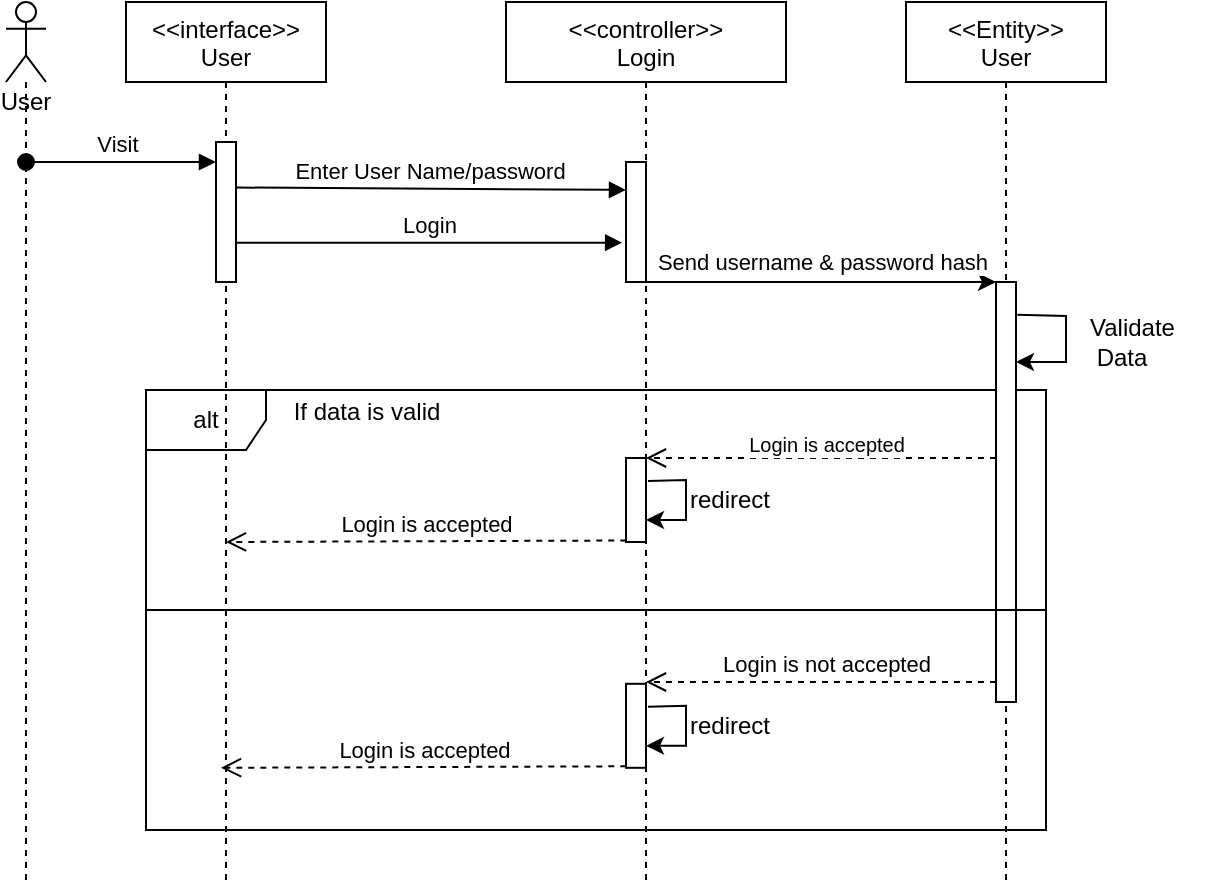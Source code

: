 <mxfile version="24.7.17" pages="3">
  <diagram id="kgpKYQtTHZ0yAKxKKP6v" name="Login">
    <mxGraphModel dx="1290" dy="621" grid="1" gridSize="10" guides="1" tooltips="1" connect="1" arrows="1" fold="1" page="1" pageScale="1" pageWidth="850" pageHeight="1100" math="0" shadow="0">
      <root>
        <mxCell id="0" />
        <mxCell id="1" parent="0" />
        <mxCell id="kdblJebhLBmXazO4YI-m-12" value="alt" style="shape=umlFrame;whiteSpace=wrap;html=1;" parent="1" vertex="1">
          <mxGeometry x="130" y="274" width="450" height="220" as="geometry" />
        </mxCell>
        <mxCell id="3nuBFxr9cyL0pnOWT2aG-1" value="&lt;&lt;interface&gt;&gt;&#xa;User" style="shape=umlLifeline;perimeter=lifelinePerimeter;container=1;collapsible=0;recursiveResize=0;rounded=0;shadow=0;strokeWidth=1;" parent="1" vertex="1">
          <mxGeometry x="120" y="80" width="100" height="440" as="geometry" />
        </mxCell>
        <mxCell id="3nuBFxr9cyL0pnOWT2aG-2" value="" style="points=[];perimeter=orthogonalPerimeter;rounded=0;shadow=0;strokeWidth=1;" parent="3nuBFxr9cyL0pnOWT2aG-1" vertex="1">
          <mxGeometry x="45" y="70" width="10" height="70" as="geometry" />
        </mxCell>
        <mxCell id="kdblJebhLBmXazO4YI-m-22" value="Login is accepted" style="html=1;verticalAlign=bottom;endArrow=open;dashed=1;endSize=8;rounded=0;exitX=0.015;exitY=0.982;exitDx=0;exitDy=0;exitPerimeter=0;" parent="3nuBFxr9cyL0pnOWT2aG-1" source="kdblJebhLBmXazO4YI-m-17" edge="1">
          <mxGeometry relative="1" as="geometry">
            <mxPoint x="205" y="270" as="sourcePoint" />
            <mxPoint x="50" y="270" as="targetPoint" />
          </mxGeometry>
        </mxCell>
        <mxCell id="3nuBFxr9cyL0pnOWT2aG-5" value="&lt;&lt;controller&gt;&gt;&#xa;Login" style="shape=umlLifeline;perimeter=lifelinePerimeter;container=1;collapsible=0;recursiveResize=0;rounded=0;shadow=0;strokeWidth=1;" parent="1" vertex="1">
          <mxGeometry x="310" y="80" width="140" height="440" as="geometry" />
        </mxCell>
        <mxCell id="3nuBFxr9cyL0pnOWT2aG-6" value="" style="points=[];perimeter=orthogonalPerimeter;rounded=0;shadow=0;strokeWidth=1;" parent="3nuBFxr9cyL0pnOWT2aG-5" vertex="1">
          <mxGeometry x="60" y="80" width="10" height="60" as="geometry" />
        </mxCell>
        <mxCell id="kdblJebhLBmXazO4YI-m-25" value="" style="html=1;points=[];perimeter=orthogonalPerimeter;" parent="3nuBFxr9cyL0pnOWT2aG-5" vertex="1">
          <mxGeometry x="60" y="340.9" width="10" height="42" as="geometry" />
        </mxCell>
        <mxCell id="kdblJebhLBmXazO4YI-m-26" value="" style="endArrow=classic;html=1;rounded=0;exitX=1.1;exitY=0.274;exitDx=0;exitDy=0;exitPerimeter=0;" parent="3nuBFxr9cyL0pnOWT2aG-5" source="kdblJebhLBmXazO4YI-m-25" target="kdblJebhLBmXazO4YI-m-25" edge="1">
          <mxGeometry width="50" height="50" relative="1" as="geometry">
            <mxPoint x="47.5" y="422.9" as="sourcePoint" />
            <mxPoint x="97.5" y="372.9" as="targetPoint" />
          </mxGeometry>
        </mxCell>
        <mxCell id="kdblJebhLBmXazO4YI-m-27" value="redirect" style="text;html=1;align=left;verticalAlign=middle;resizable=0;points=[];autosize=1;strokeColor=none;fillColor=none;" parent="3nuBFxr9cyL0pnOWT2aG-5" vertex="1">
          <mxGeometry x="90" y="346.9" width="60" height="30" as="geometry" />
        </mxCell>
        <mxCell id="3nuBFxr9cyL0pnOWT2aG-8" value="Enter User Name/password" style="verticalAlign=bottom;endArrow=block;shadow=0;strokeWidth=1;exitX=0.976;exitY=0.325;exitDx=0;exitDy=0;exitPerimeter=0;entryX=0;entryY=0.233;entryDx=0;entryDy=0;entryPerimeter=0;" parent="1" source="3nuBFxr9cyL0pnOWT2aG-2" target="3nuBFxr9cyL0pnOWT2aG-6" edge="1">
          <mxGeometry relative="1" as="geometry">
            <mxPoint x="275" y="160" as="sourcePoint" />
            <mxPoint x="350" y="174" as="targetPoint" />
          </mxGeometry>
        </mxCell>
        <mxCell id="kdblJebhLBmXazO4YI-m-2" value="User" style="shape=umlLifeline;participant=umlActor;perimeter=lifelinePerimeter;whiteSpace=wrap;html=1;container=1;collapsible=0;recursiveResize=0;verticalAlign=top;spacingTop=36;outlineConnect=0;" parent="1" vertex="1">
          <mxGeometry x="60" y="80" width="20" height="440" as="geometry" />
        </mxCell>
        <mxCell id="3nuBFxr9cyL0pnOWT2aG-3" value="Visit " style="verticalAlign=bottom;startArrow=oval;endArrow=block;startSize=8;shadow=0;strokeWidth=1;" parent="1" source="kdblJebhLBmXazO4YI-m-2" target="3nuBFxr9cyL0pnOWT2aG-2" edge="1">
          <mxGeometry relative="1" as="geometry">
            <mxPoint x="105" y="150" as="sourcePoint" />
            <Array as="points">
              <mxPoint x="140" y="160" />
            </Array>
          </mxGeometry>
        </mxCell>
        <mxCell id="kdblJebhLBmXazO4YI-m-5" value="&lt;&lt;Entity&gt;&gt;&#xa;User" style="shape=umlLifeline;perimeter=lifelinePerimeter;container=1;collapsible=0;recursiveResize=0;rounded=0;shadow=0;strokeWidth=1;" parent="1" vertex="1">
          <mxGeometry x="510" y="80" width="100" height="440" as="geometry" />
        </mxCell>
        <mxCell id="kdblJebhLBmXazO4YI-m-6" value="" style="points=[];perimeter=orthogonalPerimeter;rounded=0;shadow=0;strokeWidth=1;" parent="kdblJebhLBmXazO4YI-m-5" vertex="1">
          <mxGeometry x="45" y="140" width="10" height="210" as="geometry" />
        </mxCell>
        <mxCell id="kdblJebhLBmXazO4YI-m-10" value="" style="endArrow=classic;html=1;rounded=0;exitX=1.063;exitY=0.078;exitDx=0;exitDy=0;exitPerimeter=0;" parent="kdblJebhLBmXazO4YI-m-5" source="kdblJebhLBmXazO4YI-m-6" target="kdblJebhLBmXazO4YI-m-6" edge="1">
          <mxGeometry width="50" height="50" relative="1" as="geometry">
            <mxPoint x="50" y="160" as="sourcePoint" />
            <mxPoint x="-110" y="120" as="targetPoint" />
            <Array as="points">
              <mxPoint x="80" y="157" />
              <mxPoint x="80" y="180" />
              <mxPoint x="70" y="180" />
            </Array>
          </mxGeometry>
        </mxCell>
        <mxCell id="kdblJebhLBmXazO4YI-m-8" value="Login" style="verticalAlign=bottom;endArrow=block;shadow=0;strokeWidth=1;entryX=-0.193;entryY=0.672;entryDx=0;entryDy=0;entryPerimeter=0;" parent="1" source="3nuBFxr9cyL0pnOWT2aG-2" target="3nuBFxr9cyL0pnOWT2aG-6" edge="1">
          <mxGeometry x="0.003" relative="1" as="geometry">
            <mxPoint x="180" y="191.94" as="sourcePoint" />
            <mxPoint x="350" y="200" as="targetPoint" />
            <mxPoint as="offset" />
          </mxGeometry>
        </mxCell>
        <mxCell id="kdblJebhLBmXazO4YI-m-9" value="Send username &amp;amp; password hash" style="edgeStyle=orthogonalEdgeStyle;rounded=0;orthogonalLoop=1;jettySize=auto;html=1;" parent="1" source="3nuBFxr9cyL0pnOWT2aG-6" edge="1">
          <mxGeometry x="0.002" y="10" relative="1" as="geometry">
            <mxPoint x="555" y="220" as="targetPoint" />
            <Array as="points">
              <mxPoint x="390" y="220" />
              <mxPoint x="390" y="220" />
            </Array>
            <mxPoint as="offset" />
          </mxGeometry>
        </mxCell>
        <mxCell id="kdblJebhLBmXazO4YI-m-11" value="&lt;div style=&quot;&quot;&gt;&lt;span style=&quot;background-color: initial;&quot;&gt;Validate&lt;/span&gt;&lt;/div&gt;&amp;nbsp;Data" style="text;html=1;align=left;verticalAlign=middle;resizable=0;points=[];autosize=1;strokeColor=none;fillColor=none;" parent="1" vertex="1">
          <mxGeometry x="600" y="230" width="70" height="40" as="geometry" />
        </mxCell>
        <mxCell id="kdblJebhLBmXazO4YI-m-13" value="" style="line;strokeWidth=1;fillColor=none;align=left;verticalAlign=middle;spacingTop=-1;spacingLeft=3;spacingRight=3;rotatable=0;labelPosition=right;points=[];portConstraint=eastwest;strokeColor=inherit;" parent="1" vertex="1">
          <mxGeometry x="130" y="380" width="450" height="8" as="geometry" />
        </mxCell>
        <mxCell id="kdblJebhLBmXazO4YI-m-14" value="If data is valid" style="text;html=1;align=center;verticalAlign=middle;resizable=0;points=[];autosize=1;strokeColor=none;fillColor=none;fontStyle=0" parent="1" vertex="1">
          <mxGeometry x="190" y="270" width="100" height="30" as="geometry" />
        </mxCell>
        <mxCell id="kdblJebhLBmXazO4YI-m-17" value="" style="html=1;points=[];perimeter=orthogonalPerimeter;" parent="1" vertex="1">
          <mxGeometry x="370" y="308" width="10" height="42" as="geometry" />
        </mxCell>
        <mxCell id="kdblJebhLBmXazO4YI-m-19" value="" style="endArrow=classic;html=1;rounded=0;exitX=1.1;exitY=0.274;exitDx=0;exitDy=0;exitPerimeter=0;" parent="1" source="kdblJebhLBmXazO4YI-m-17" target="kdblJebhLBmXazO4YI-m-17" edge="1">
          <mxGeometry width="50" height="50" relative="1" as="geometry">
            <mxPoint x="360" y="390" as="sourcePoint" />
            <mxPoint x="410" y="340" as="targetPoint" />
          </mxGeometry>
        </mxCell>
        <mxCell id="kdblJebhLBmXazO4YI-m-21" value="redirect" style="text;html=1;align=left;verticalAlign=middle;resizable=0;points=[];autosize=1;strokeColor=none;fillColor=none;" parent="1" vertex="1">
          <mxGeometry x="400" y="314" width="60" height="30" as="geometry" />
        </mxCell>
        <mxCell id="kdblJebhLBmXazO4YI-m-23" value="Login is accepted" style="html=1;verticalAlign=bottom;endArrow=open;dashed=1;endSize=8;rounded=0;exitX=0.015;exitY=0.982;exitDx=0;exitDy=0;exitPerimeter=0;" parent="1" source="kdblJebhLBmXazO4YI-m-25" edge="1">
          <mxGeometry relative="1" as="geometry">
            <mxPoint x="202.5" y="382.9" as="sourcePoint" />
            <mxPoint x="167.5" y="462.9" as="targetPoint" />
          </mxGeometry>
        </mxCell>
        <mxCell id="kdblJebhLBmXazO4YI-m-24" value="Login is accepted" style="html=1;verticalAlign=bottom;endArrow=open;dashed=1;endSize=8;rounded=0;fontSize=10;" parent="1" edge="1">
          <mxGeometry x="-0.029" y="2" relative="1" as="geometry">
            <mxPoint x="555" y="308" as="sourcePoint" />
            <mxPoint x="380" y="308" as="targetPoint" />
            <mxPoint as="offset" />
          </mxGeometry>
        </mxCell>
        <mxCell id="kdblJebhLBmXazO4YI-m-28" value="Login is not accepted" style="html=1;verticalAlign=bottom;endArrow=open;dashed=1;endSize=8;rounded=0;" parent="1" edge="1">
          <mxGeometry x="-0.029" relative="1" as="geometry">
            <mxPoint x="555" y="420" as="sourcePoint" />
            <mxPoint x="380" y="420" as="targetPoint" />
            <mxPoint as="offset" />
          </mxGeometry>
        </mxCell>
      </root>
    </mxGraphModel>
  </diagram>
  <diagram id="SPTgcduXeMCV_rKLpYBW" name="register">
    <mxGraphModel dx="1358" dy="654" grid="1" gridSize="10" guides="1" tooltips="1" connect="1" arrows="1" fold="1" page="1" pageScale="1" pageWidth="1200" pageHeight="1920" math="0" shadow="0">
      <root>
        <mxCell id="0" />
        <mxCell id="1" parent="0" />
        <mxCell id="qjBeZN_dcJVgN0vhsk8I-1" value="" style="shape=umlLifeline;participant=umlActor;perimeter=lifelinePerimeter;whiteSpace=wrap;html=1;container=1;collapsible=0;recursiveResize=0;verticalAlign=top;spacingTop=36;outlineConnect=0;fontSize=10;size=40;" parent="1" vertex="1">
          <mxGeometry x="180" y="190" width="20" height="490" as="geometry" />
        </mxCell>
        <mxCell id="qjBeZN_dcJVgN0vhsk8I-6" value="" style="html=1;points=[];perimeter=orthogonalPerimeter;fontSize=10;" parent="qjBeZN_dcJVgN0vhsk8I-1" vertex="1">
          <mxGeometry x="5" y="80" width="10" height="350" as="geometry" />
        </mxCell>
        <mxCell id="qjBeZN_dcJVgN0vhsk8I-5" value="&amp;lt;&amp;lt;Entity&amp;gt;&amp;gt;&lt;br style=&quot;border-color: var(--border-color);&quot;&gt;&lt;span style=&quot;&quot;&gt;user&lt;/span&gt;" style="shape=umlLifeline;perimeter=lifelinePerimeter;whiteSpace=wrap;html=1;container=1;collapsible=0;recursiveResize=0;outlineConnect=0;fontSize=10;" parent="1" vertex="1">
          <mxGeometry x="900" y="175" width="100" height="505" as="geometry" />
        </mxCell>
        <mxCell id="qjBeZN_dcJVgN0vhsk8I-30" value="" style="html=1;points=[];perimeter=orthogonalPerimeter;fontSize=10;" parent="qjBeZN_dcJVgN0vhsk8I-5" vertex="1">
          <mxGeometry x="50" y="190" width="10" height="30" as="geometry" />
        </mxCell>
        <mxCell id="qjBeZN_dcJVgN0vhsk8I-7" value="Customer/Owner/Worker" style="text;html=1;align=center;verticalAlign=middle;resizable=0;points=[];autosize=1;strokeColor=none;fillColor=none;fontSize=10;" parent="1" vertex="1">
          <mxGeometry x="125" y="230" width="130" height="30" as="geometry" />
        </mxCell>
        <mxCell id="qjBeZN_dcJVgN0vhsk8I-8" value="" style="endArrow=open;endFill=1;endSize=12;html=1;rounded=0;fontSize=10;entryX=0.022;entryY=0.059;entryDx=0;entryDy=0;entryPerimeter=0;" parent="1" source="qjBeZN_dcJVgN0vhsk8I-6" target="qjBeZN_dcJVgN0vhsk8I-18" edge="1">
          <mxGeometry width="160" relative="1" as="geometry">
            <mxPoint x="200" y="281" as="sourcePoint" />
            <mxPoint x="370" y="280" as="targetPoint" />
          </mxGeometry>
        </mxCell>
        <mxCell id="qjBeZN_dcJVgN0vhsk8I-9" value="Select User type and register" style="text;html=1;align=center;verticalAlign=middle;resizable=0;points=[];autosize=1;strokeColor=none;fillColor=none;fontSize=10;" parent="1" vertex="1">
          <mxGeometry x="210" y="260" width="150" height="30" as="geometry" />
        </mxCell>
        <mxCell id="qjBeZN_dcJVgN0vhsk8I-12" value="Show form" style="html=1;verticalAlign=bottom;endArrow=open;dashed=1;endSize=8;rounded=0;fontSize=10;" parent="1" source="qjBeZN_dcJVgN0vhsk8I-18" edge="1">
          <mxGeometry relative="1" as="geometry">
            <mxPoint x="370" y="306" as="sourcePoint" />
            <mxPoint x="200" y="307" as="targetPoint" />
          </mxGeometry>
        </mxCell>
        <mxCell id="qjBeZN_dcJVgN0vhsk8I-13" value="" style="endArrow=open;endFill=1;endSize=12;html=1;rounded=0;fontSize=10;entryX=-0.08;entryY=0.332;entryDx=0;entryDy=0;entryPerimeter=0;" parent="1" source="qjBeZN_dcJVgN0vhsk8I-6" target="qjBeZN_dcJVgN0vhsk8I-18" edge="1">
          <mxGeometry width="160" relative="1" as="geometry">
            <mxPoint x="200" y="330" as="sourcePoint" />
            <mxPoint x="370" y="330" as="targetPoint" />
            <Array as="points" />
          </mxGeometry>
        </mxCell>
        <mxCell id="qjBeZN_dcJVgN0vhsk8I-20" value="" style="endArrow=open;endFill=1;endSize=12;html=1;rounded=0;fontSize=10;entryX=0.016;entryY=0.041;entryDx=0;entryDy=0;entryPerimeter=0;" parent="1" target="qjBeZN_dcJVgN0vhsk8I-19" edge="1">
          <mxGeometry width="160" relative="1" as="geometry">
            <mxPoint x="380" y="360" as="sourcePoint" />
            <mxPoint x="620" y="353" as="targetPoint" />
          </mxGeometry>
        </mxCell>
        <mxCell id="qjBeZN_dcJVgN0vhsk8I-21" value="Check UserName availability" style="text;html=1;align=center;verticalAlign=middle;resizable=0;points=[];autosize=1;strokeColor=none;fillColor=none;fontSize=10;" parent="1" vertex="1">
          <mxGeometry x="425" y="340" width="150" height="30" as="geometry" />
        </mxCell>
        <mxCell id="qjBeZN_dcJVgN0vhsk8I-23" value="" style="endArrow=open;endFill=1;endSize=12;html=1;rounded=0;fontSize=10;exitX=1.032;exitY=0.073;exitDx=0;exitDy=0;exitPerimeter=0;entryX=-0.011;entryY=-0.003;entryDx=0;entryDy=0;entryPerimeter=0;" parent="1" source="qjBeZN_dcJVgN0vhsk8I-19" target="qjBeZN_dcJVgN0vhsk8I-30" edge="1">
          <mxGeometry width="160" relative="1" as="geometry">
            <mxPoint x="620" y="367.8" as="sourcePoint" />
            <mxPoint x="849.89" y="368.69" as="targetPoint" />
            <Array as="points">
              <mxPoint x="610" y="365" />
            </Array>
          </mxGeometry>
        </mxCell>
        <mxCell id="qjBeZN_dcJVgN0vhsk8I-25" value="Return user name availability status" style="html=1;verticalAlign=bottom;endArrow=open;dashed=1;endSize=8;rounded=0;fontSize=10;exitX=-0.08;exitY=1.017;exitDx=0;exitDy=0;exitPerimeter=0;entryX=0.96;entryY=0.189;entryDx=0;entryDy=0;entryPerimeter=0;" parent="1" source="qjBeZN_dcJVgN0vhsk8I-30" target="qjBeZN_dcJVgN0vhsk8I-19" edge="1">
          <mxGeometry x="-0.074" relative="1" as="geometry">
            <mxPoint x="700" y="390" as="sourcePoint" />
            <mxPoint x="600" y="400" as="targetPoint" />
            <Array as="points" />
            <mxPoint as="offset" />
          </mxGeometry>
        </mxCell>
        <mxCell id="qjBeZN_dcJVgN0vhsk8I-33" value="User name available" style="text;html=1;align=center;verticalAlign=middle;resizable=0;points=[];autosize=1;strokeColor=none;fillColor=none;fontSize=10;" parent="1" vertex="1">
          <mxGeometry x="410" y="410" width="110" height="30" as="geometry" />
        </mxCell>
        <mxCell id="qjBeZN_dcJVgN0vhsk8I-48" value="Set User data" style="endArrow=open;endFill=1;endSize=12;html=1;rounded=0;fontSize=10;exitX=1.027;exitY=0.46;exitDx=0;exitDy=0;exitPerimeter=0;" parent="1" edge="1">
          <mxGeometry x="0.002" y="7" width="160" relative="1" as="geometry">
            <mxPoint x="610" y="466.94" as="sourcePoint" />
            <mxPoint x="949.5" y="466.94" as="targetPoint" />
            <mxPoint as="offset" />
          </mxGeometry>
        </mxCell>
        <mxCell id="qjBeZN_dcJVgN0vhsk8I-75" value="Redirect to login page" style="text;html=1;align=center;verticalAlign=middle;resizable=0;points=[];autosize=1;strokeColor=none;fillColor=none;fontSize=10;" parent="1" vertex="1">
          <mxGeometry x="220" y="550" width="120" height="30" as="geometry" />
        </mxCell>
        <mxCell id="qjBeZN_dcJVgN0vhsk8I-55" value="Registration Successful" style="text;html=1;align=center;verticalAlign=middle;resizable=0;points=[];autosize=1;strokeColor=none;fillColor=none;fontSize=10;" parent="1" vertex="1">
          <mxGeometry x="420" y="490.4" width="130" height="30" as="geometry" />
        </mxCell>
        <mxCell id="qjBeZN_dcJVgN0vhsk8I-3" value="&amp;lt;&amp;lt;interface&amp;gt;&amp;gt;&lt;br style=&quot;border-color: var(--border-color);&quot;&gt;&lt;span style=&quot;&quot;&gt;Create Account&lt;/span&gt;" style="shape=umlLifeline;perimeter=lifelinePerimeter;whiteSpace=wrap;html=1;container=1;collapsible=0;recursiveResize=0;outlineConnect=0;fontSize=10;" parent="1" vertex="1">
          <mxGeometry x="330" y="190" width="90" height="490" as="geometry" />
        </mxCell>
        <mxCell id="qjBeZN_dcJVgN0vhsk8I-18" value="" style="html=1;points=[];perimeter=orthogonalPerimeter;fontSize=10;" parent="qjBeZN_dcJVgN0vhsk8I-3" vertex="1">
          <mxGeometry x="40" y="80" width="10" height="320" as="geometry" />
        </mxCell>
        <mxCell id="qjBeZN_dcJVgN0vhsk8I-4" value="&amp;lt;&amp;lt;controller&amp;gt;&amp;gt;&lt;br style=&quot;border-color: var(--border-color);&quot;&gt;&lt;span style=&quot;&quot;&gt;Create Account&lt;/span&gt;" style="shape=umlLifeline;perimeter=lifelinePerimeter;whiteSpace=wrap;html=1;container=1;collapsible=0;recursiveResize=0;outlineConnect=0;fontSize=10;" parent="1" vertex="1">
          <mxGeometry x="530" y="175" width="150" height="505" as="geometry" />
        </mxCell>
        <mxCell id="qjBeZN_dcJVgN0vhsk8I-19" value="" style="html=1;points=[];perimeter=orthogonalPerimeter;fontSize=10;" parent="qjBeZN_dcJVgN0vhsk8I-4" vertex="1">
          <mxGeometry x="70" y="175" width="10" height="235" as="geometry" />
        </mxCell>
        <mxCell id="qjBeZN_dcJVgN0vhsk8I-24" value="&#xa;Check if username exists&#xa;&#xa;" style="text;html=1;align=center;verticalAlign=middle;resizable=0;points=[];autosize=1;strokeColor=none;fillColor=none;fontSize=10;" parent="qjBeZN_dcJVgN0vhsk8I-4" vertex="1">
          <mxGeometry x="150" y="165" width="140" height="50" as="geometry" />
        </mxCell>
        <mxCell id="qjBeZN_dcJVgN0vhsk8I-43" value="Display error message" style="text;html=1;align=center;verticalAlign=middle;resizable=0;points=[];autosize=1;strokeColor=none;fillColor=none;fontSize=10;" parent="qjBeZN_dcJVgN0vhsk8I-4" vertex="1">
          <mxGeometry x="-80" y="375" width="120" height="30" as="geometry" />
        </mxCell>
        <mxCell id="qjBeZN_dcJVgN0vhsk8I-44" value="" style="endArrow=classic;html=1;rounded=0;fontSize=10;" parent="qjBeZN_dcJVgN0vhsk8I-4" edge="1">
          <mxGeometry relative="1" as="geometry">
            <mxPoint x="70" y="395" as="sourcePoint" />
            <mxPoint x="-150.219" y="395" as="targetPoint" />
            <Array as="points">
              <mxPoint x="30.71" y="395" />
            </Array>
          </mxGeometry>
        </mxCell>
        <mxCell id="qjBeZN_dcJVgN0vhsk8I-45" value="Set UserName" style="edgeLabel;resizable=0;html=1;align=center;verticalAlign=middle;fontSize=10;" parent="qjBeZN_dcJVgN0vhsk8I-44" connectable="0" vertex="1">
          <mxGeometry relative="1" as="geometry">
            <mxPoint x="280" y="-145" as="offset" />
          </mxGeometry>
        </mxCell>
        <mxCell id="qjBeZN_dcJVgN0vhsk8I-47" value="" style="endArrow=open;endFill=1;endSize=12;html=1;rounded=0;fontSize=10;exitX=1.027;exitY=0.46;exitDx=0;exitDy=0;exitPerimeter=0;" parent="qjBeZN_dcJVgN0vhsk8I-4" target="qjBeZN_dcJVgN0vhsk8I-5" edge="1">
          <mxGeometry width="160" relative="1" as="geometry">
            <mxPoint x="80" y="263.0" as="sourcePoint" />
            <mxPoint x="410" y="263" as="targetPoint" />
          </mxGeometry>
        </mxCell>
        <mxCell id="qjBeZN_dcJVgN0vhsk8I-50" value="" style="html=1;points=[];perimeter=orthogonalPerimeter;fontSize=10;" parent="qjBeZN_dcJVgN0vhsk8I-4" vertex="1">
          <mxGeometry x="420" y="260" width="10" height="60" as="geometry" />
        </mxCell>
        <mxCell id="qjBeZN_dcJVgN0vhsk8I-34" value="User name unavailable" style="text;html=1;align=center;verticalAlign=middle;resizable=0;points=[];autosize=1;strokeColor=none;fillColor=none;fontSize=10;" parent="qjBeZN_dcJVgN0vhsk8I-4" vertex="1">
          <mxGeometry x="-150" y="355" width="130" height="30" as="geometry" />
        </mxCell>
        <mxCell id="qjBeZN_dcJVgN0vhsk8I-14" value="Enter details" style="text;html=1;align=center;verticalAlign=middle;resizable=0;points=[];autosize=1;strokeColor=none;fillColor=none;fontSize=10;" parent="1" vertex="1">
          <mxGeometry x="245" y="330" width="80" height="30" as="geometry" />
        </mxCell>
        <mxCell id="qjBeZN_dcJVgN0vhsk8I-51" value="Return Success or failure" style="html=1;verticalAlign=bottom;endArrow=open;dashed=1;endSize=8;rounded=0;fontSize=10;entryX=0.063;entryY=0.413;entryDx=0;entryDy=0;entryPerimeter=0;" parent="1" source="qjBeZN_dcJVgN0vhsk8I-5" target="qjBeZN_dcJVgN0vhsk8I-31" edge="1">
          <mxGeometry x="-0.124" relative="1" as="geometry">
            <mxPoint x="690" y="490" as="sourcePoint" />
            <mxPoint x="390" y="490" as="targetPoint" />
            <Array as="points">
              <mxPoint x="620" y="490" />
            </Array>
            <mxPoint as="offset" />
          </mxGeometry>
        </mxCell>
        <mxCell id="qjBeZN_dcJVgN0vhsk8I-53" value="" style="endArrow=classic;html=1;rounded=0;fontSize=10;" parent="1" edge="1">
          <mxGeometry relative="1" as="geometry">
            <mxPoint x="600.22" y="509.8" as="sourcePoint" />
            <mxPoint x="380" y="510" as="targetPoint" />
            <Array as="points">
              <mxPoint x="560.93" y="509.8" />
            </Array>
          </mxGeometry>
        </mxCell>
        <mxCell id="qjBeZN_dcJVgN0vhsk8I-54" value="Set UserName" style="edgeLabel;resizable=0;html=1;align=center;verticalAlign=middle;fontSize=10;" parent="qjBeZN_dcJVgN0vhsk8I-53" connectable="0" vertex="1">
          <mxGeometry relative="1" as="geometry">
            <mxPoint x="290" y="-175" as="offset" />
          </mxGeometry>
        </mxCell>
        <mxCell id="qjBeZN_dcJVgN0vhsk8I-73" value="" style="endArrow=classic;html=1;rounded=0;fontSize=10;" parent="1" target="qjBeZN_dcJVgN0vhsk8I-6" edge="1">
          <mxGeometry relative="1" as="geometry">
            <mxPoint x="370" y="580" as="sourcePoint" />
            <mxPoint x="200" y="520" as="targetPoint" />
            <Array as="points">
              <mxPoint x="341" y="580" />
            </Array>
          </mxGeometry>
        </mxCell>
        <mxCell id="qjBeZN_dcJVgN0vhsk8I-74" value="Set UserName" style="edgeLabel;resizable=0;html=1;align=center;verticalAlign=middle;fontSize=10;" parent="qjBeZN_dcJVgN0vhsk8I-73" connectable="0" vertex="1">
          <mxGeometry relative="1" as="geometry">
            <mxPoint x="280" y="-145" as="offset" />
          </mxGeometry>
        </mxCell>
        <mxCell id="qjBeZN_dcJVgN0vhsk8I-31" value="alt" style="shape=umlFrame;whiteSpace=wrap;html=1;fontSize=10;" parent="1" vertex="1">
          <mxGeometry x="340" y="407.5" width="630" height="200" as="geometry" />
        </mxCell>
        <mxCell id="qjBeZN_dcJVgN0vhsk8I-32" value="" style="endArrow=none;html=1;rounded=0;fontSize=10;exitX=-0.004;exitY=0.606;exitDx=0;exitDy=0;exitPerimeter=0;entryX=1.004;entryY=0.616;entryDx=0;entryDy=0;entryPerimeter=0;" parent="1" source="qjBeZN_dcJVgN0vhsk8I-31" target="qjBeZN_dcJVgN0vhsk8I-31" edge="1">
          <mxGeometry width="50" height="50" relative="1" as="geometry">
            <mxPoint x="480" y="530" as="sourcePoint" />
            <mxPoint x="980" y="530" as="targetPoint" />
          </mxGeometry>
        </mxCell>
      </root>
    </mxGraphModel>
  </diagram>
  <diagram id="TZf5ZHWDFnh9wx6jhzRF" name="Page-3">
    <mxGraphModel dx="1909" dy="2229" grid="1" gridSize="10" guides="1" tooltips="1" connect="1" arrows="1" fold="1" page="1" pageScale="1" pageWidth="850" pageHeight="1100" math="0" shadow="0">
      <root>
        <mxCell id="0" />
        <mxCell id="1" parent="0" />
        <mxCell id="7-4B2ItB22WEfNJnWV4v-1" value="" style="html=1;jettySize=18;whiteSpace=wrap;fontSize=13;strokeColor=#333333;strokeOpacity=100;dashed=1;fixDash=1;dashPattern=16 6;strokeWidth=0.8;rounded=1;arcSize=10;edgeStyle=orthogonalEdgeStyle;startArrow=none;endArrow=none;exitX=0.5;exitY=0.532;exitPerimeter=0;lucidId=11gnPKq70np_;" edge="1" parent="1" source="7-4B2ItB22WEfNJnWV4v-12">
          <mxGeometry width="100" height="100" relative="1" as="geometry">
            <Array as="points" />
            <mxPoint x="760" y="337" as="targetPoint" />
          </mxGeometry>
        </mxCell>
        <mxCell id="7-4B2ItB22WEfNJnWV4v-4" value="" style="html=1;jettySize=18;whiteSpace=wrap;fontSize=13;fontFamily=helvetica;strokeColor=#333333;strokeOpacity=100;dashed=1;fixDash=1;dashPattern=16 6;strokeWidth=0.8;rounded=0;startArrow=none;endArrow=none;exitX=0.5;exitY=1.007;exitPerimeter=0;lucidId=11gnD~EwPFcd;" edge="1" parent="1" source="7-4B2ItB22WEfNJnWV4v-17">
          <mxGeometry width="100" height="100" relative="1" as="geometry">
            <Array as="points" />
            <mxPoint x="994" y="330" as="targetPoint" />
          </mxGeometry>
        </mxCell>
        <mxCell id="7-4B2ItB22WEfNJnWV4v-5" value="" style="html=1;jettySize=18;whiteSpace=wrap;fontSize=13;fontFamily=helvetica;strokeColor=#333333;strokeOpacity=100;dashed=1;fixDash=1;dashPattern=16 6;strokeWidth=0.8;rounded=1;arcSize=24;edgeStyle=orthogonalEdgeStyle;startArrow=none;endArrow=none;exitX=0.5;exitY=1.007;exitPerimeter=0;lucidId=11gnO1g8QkzR;" edge="1" parent="1" source="7-4B2ItB22WEfNJnWV4v-10">
          <mxGeometry width="100" height="100" relative="1" as="geometry">
            <Array as="points" />
            <mxPoint x="1264" y="337" as="targetPoint" />
          </mxGeometry>
        </mxCell>
        <mxCell id="7-4B2ItB22WEfNJnWV4v-6" value="" style="html=1;overflow=block;blockSpacing=1;whiteSpace=wrap;fontSize=13;spacing=0;strokeOpacity=100;fillOpacity=100;rounded=1;absoluteArcSize=1;arcSize=12;fillColor=#ffffff;strokeWidth=1.5;lucidId=11gn8U1xhFXO;" vertex="1" parent="1">
          <mxGeometry x="1249" y="-183" width="30" height="487" as="geometry" />
        </mxCell>
        <mxCell id="7-4B2ItB22WEfNJnWV4v-7" value="" style="html=1;jettySize=18;whiteSpace=wrap;fontSize=13;fontFamily=helvetica;strokeColor=#333333;strokeOpacity=100;dashed=1;fixDash=1;dashPattern=16 6;strokeWidth=0.8;rounded=1;arcSize=24;edgeStyle=orthogonalEdgeStyle;startArrow=none;endArrow=none;exitX=0.5;exitY=1.007;exitPerimeter=0;lucidId=11gnK0pyjSDr;" edge="1" parent="1" source="7-4B2ItB22WEfNJnWV4v-11">
          <mxGeometry width="100" height="100" relative="1" as="geometry">
            <Array as="points" />
            <mxPoint x="1535" y="337" as="targetPoint" />
          </mxGeometry>
        </mxCell>
        <mxCell id="7-4B2ItB22WEfNJnWV4v-8" value="" style="html=1;jettySize=18;whiteSpace=wrap;fontSize=13;fontFamily=helvetica;strokeColor=#333333;strokeOpacity=100;strokeWidth=0.8;rounded=0;startArrow=none;endArrow=block;endFill=1;lucidId=11gngB4q64L6;" edge="1" parent="1">
          <mxGeometry width="100" height="100" relative="1" as="geometry">
            <Array as="points" />
            <mxPoint x="1535" y="-19" as="sourcePoint" />
            <mxPoint x="760" y="-19" as="targetPoint" />
          </mxGeometry>
        </mxCell>
        <mxCell id="7-4B2ItB22WEfNJnWV4v-9" value="" style="html=1;overflow=block;blockSpacing=1;whiteSpace=wrap;fontSize=13;spacing=0;strokeOpacity=100;fillOpacity=100;rounded=1;absoluteArcSize=1;arcSize=12;fillColor=#ffffff;strokeWidth=1.5;lucidId=11gn80v3Rb_S;" vertex="1" parent="1">
          <mxGeometry x="980" y="-228" width="30" height="532" as="geometry" />
        </mxCell>
        <mxCell id="7-4B2ItB22WEfNJnWV4v-10" value="&lt;div style=&quot;display: flex; justify-content: center; text-align: center; align-items: baseline; font-size: 0; line-height: 1.25;margin-top: -2px;&quot;&gt;&lt;span&gt;&lt;span style=&quot;font-size:12px;&quot;&gt;&amp;lt;&amp;lt;Controller&amp;gt;&amp;gt;&lt;/span&gt;&lt;span style=&quot;font-size:16px;&quot;&gt;&#xa;&lt;/span&gt;&lt;/span&gt;&lt;/div&gt;&lt;div style=&quot;display: flex; justify-content: center; text-align: center; align-items: baseline; font-size: 0; line-height: 1.25;margin-top: -2px;&quot;&gt;&lt;span&gt;&lt;span style=&quot;font-size:12px;&quot;&gt;Place Order&lt;/span&gt;&lt;/span&gt;&lt;/div&gt;" style="align=center;whiteSpace=wrap;overflow=block;blockSpacing=1;html=1;fontSize=13;spacing=0;strokeColor=#febed9;strokeOpacity=100;fillOpacity=100;rounded=1;absoluteArcSize=1;arcSize=12;fillColor=#ffffff;strokeWidth=1.5;" vertex="1" parent="1">
          <mxGeometry x="1193" y="-370" width="143" height="92" as="geometry" />
        </mxCell>
        <mxCell id="7-4B2ItB22WEfNJnWV4v-11" value="&lt;div style=&quot;display: flex; justify-content: center; text-align: center; align-items: baseline; font-size: 0; line-height: 1.25;margin-top: -2px;&quot;&gt;&lt;span&gt;&lt;span style=&quot;font-size:12px;&quot;&gt;&amp;lt;&amp;lt;Entity&amp;gt;&amp;gt;&lt;/span&gt;&lt;span style=&quot;font-size:16px;&quot;&gt;&#xa;&lt;/span&gt;&lt;/span&gt;&lt;/div&gt;&lt;div style=&quot;display: flex; justify-content: center; text-align: center; align-items: baseline; font-size: 0; line-height: 1.25;margin-top: -2px;&quot;&gt;&lt;span&gt;&lt;span style=&quot;font-size:12px;&quot;&gt;Place Order&lt;/span&gt;&lt;/span&gt;&lt;/div&gt;" style="align=center;whiteSpace=wrap;overflow=block;blockSpacing=1;html=1;fontSize=13;spacing=0;strokeColor=#febed9;strokeOpacity=100;fillOpacity=100;rounded=1;absoluteArcSize=1;arcSize=12;fillColor=#ffffff;strokeWidth=1.5;" vertex="1" parent="1">
          <mxGeometry x="1464" y="-370" width="143" height="92" as="geometry" />
        </mxCell>
        <mxCell id="7-4B2ItB22WEfNJnWV4v-12" value="Customer" style="html=1;overflow=block;blockSpacing=1;shape=umlActor;labelPosition=center;verticalLabelPosition=bottom;verticalAlign=top;whiteSpace=nowrap;fontSize=13.3;align=center;spacing=0;strokeOpacity=100;fillOpacity=100;rounded=1;absoluteArcSize=1;arcSize=12;fillColor=#ffffff;strokeWidth=0.8;lucidId=11gnR9.PCLRu;" vertex="1" parent="1">
          <mxGeometry x="728" y="-346" width="60" height="135" as="geometry" />
        </mxCell>
        <mxCell id="7-4B2ItB22WEfNJnWV4v-13" value="" style="html=1;jettySize=18;whiteSpace=wrap;fontSize=13;strokeColor=#333333;strokeOpacity=100;strokeWidth=0.8;rounded=1;arcSize=10;edgeStyle=orthogonalEdgeStyle;startArrow=none;endArrow=block;endFill=1;entryX=-0.012;entryY=0.121;entryPerimeter=0;lucidId=11gn2cJrV3zp;" edge="1" parent="1" target="7-4B2ItB22WEfNJnWV4v-9">
          <mxGeometry width="100" height="100" relative="1" as="geometry">
            <Array as="points" />
            <mxPoint x="760" y="-163" as="sourcePoint" />
          </mxGeometry>
        </mxCell>
        <mxCell id="7-4B2ItB22WEfNJnWV4v-14" value="sends a Submit Order message" style="text;html=1;resizable=0;labelBackgroundColor=default;align=center;verticalAlign=middle;fontStyle=1;fontSize=11.7;" vertex="1" parent="7-4B2ItB22WEfNJnWV4v-13">
          <mxGeometry relative="1" as="geometry">
            <mxPoint as="offset" />
          </mxGeometry>
        </mxCell>
        <mxCell id="7-4B2ItB22WEfNJnWV4v-17" value="&lt;div style=&quot;display: flex; justify-content: center; text-align: center; align-items: baseline; font-size: 0; line-height: 1.25;margin-top: -2px;&quot;&gt;&lt;span&gt;&lt;span style=&quot;font-size:12px;&quot;&gt;&amp;lt;&amp;lt;Interface&amp;gt;&amp;gt;&lt;/span&gt;&lt;span style=&quot;font-size:16px;&quot;&gt;&#xa;&lt;/span&gt;&lt;/span&gt;&lt;/div&gt;&lt;div style=&quot;display: flex; justify-content: center; text-align: center; align-items: baseline; font-size: 0; line-height: 1.25;margin-top: -2px;&quot;&gt;&lt;span&gt;&lt;span style=&quot;font-size:12px;&quot;&gt;Place Order&lt;/span&gt;&lt;/span&gt;&lt;/div&gt;" style="align=center;whiteSpace=wrap;overflow=block;blockSpacing=1;html=1;fontSize=13;spacing=0;strokeOpacity=100;fillOpacity=100;rounded=1;absoluteArcSize=1;arcSize=12;fillColor=#ffffff;strokeWidth=1.5;" vertex="1" parent="1">
          <mxGeometry x="923" y="-370" width="143" height="92" as="geometry" />
        </mxCell>
        <mxCell id="7-4B2ItB22WEfNJnWV4v-19" value="" style="html=1;jettySize=18;whiteSpace=wrap;fontSize=13;strokeColor=#333333;strokeOpacity=100;strokeWidth=0.8;rounded=1;arcSize=10;edgeStyle=orthogonalEdgeStyle;startArrow=none;endArrow=block;endFill=1;exitX=1.025;exitY=0.155;exitPerimeter=0;entryX=-0.025;entryY=0.078;entryPerimeter=0;lucidId=aAhnI2G9m5oB;" edge="1" parent="1" source="7-4B2ItB22WEfNJnWV4v-9" target="7-4B2ItB22WEfNJnWV4v-6">
          <mxGeometry width="100" height="100" relative="1" as="geometry">
            <Array as="points" />
          </mxGeometry>
        </mxCell>
        <mxCell id="7-4B2ItB22WEfNJnWV4v-20" value="Order Detalis" style="text;html=1;resizable=0;labelBackgroundColor=default;align=center;verticalAlign=middle;fontStyle=1;fontSize=11.7;" vertex="1" parent="7-4B2ItB22WEfNJnWV4v-19">
          <mxGeometry relative="1" as="geometry">
            <mxPoint as="offset" />
          </mxGeometry>
        </mxCell>
        <mxCell id="7-4B2ItB22WEfNJnWV4v-21" value="" style="html=1;jettySize=18;whiteSpace=wrap;fontSize=13;strokeColor=#3a414a;strokeOpacity=100;strokeWidth=2.3;rounded=1;arcSize=12;edgeStyle=orthogonalEdgeStyle;startArrow=none;endArrow=block;endFill=1;exitX=0.5;exitY=-0.002;exitPerimeter=0;lucidId=YChnt-MGHP0_;" edge="1" parent="1">
          <mxGeometry width="100" height="100" relative="1" as="geometry">
            <Array as="points">
              <mxPoint x="1336" y="-183" />
            </Array>
            <mxPoint x="1280" y="-182.974" as="sourcePoint" />
            <mxPoint x="1280" y="-140" as="targetPoint" />
          </mxGeometry>
        </mxCell>
        <mxCell id="7-4B2ItB22WEfNJnWV4v-22" value="Validate Order Detalis" style="text;html=1;resizable=0;labelBackgroundColor=default;align=center;verticalAlign=middle;fontStyle=1;fontColor=#333333;fontSize=13.3;" vertex="1" parent="7-4B2ItB22WEfNJnWV4v-21">
          <mxGeometry relative="1" as="geometry">
            <mxPoint x="100" y="10" as="offset" />
          </mxGeometry>
        </mxCell>
        <mxCell id="7-4B2ItB22WEfNJnWV4v-25" value="" style="html=1;overflow=block;blockSpacing=1;whiteSpace=wrap;fontSize=13;spacing=0;strokeColor=#282c33;strokeOpacity=100;fillOpacity=100;rounded=1;absoluteArcSize=1;arcSize=9;fillColor=#ffffff;strokeWidth=1.5;lucidId=FXhns-G5UWdy;" vertex="1" parent="1">
          <mxGeometry x="655" y="173" width="938" height="2" as="geometry" />
        </mxCell>
        <mxCell id="h7FzKuavZX5B6_gHC-Dx-1" value="&lt;span style=&quot;font-size: 13px;&quot;&gt;Confirmation to customer Massage&lt;/span&gt;" style="text;html=1;align=center;verticalAlign=middle;whiteSpace=wrap;rounded=0;" vertex="1" parent="1">
          <mxGeometry x="1009" y="-50" width="240" height="30" as="geometry" />
        </mxCell>
        <mxCell id="7-4B2ItB22WEfNJnWV4v-2" value="&amp;nbsp; loop" style="html=1;blockSpacing=1;whiteSpace=wrap;shape=mxgraph.sysml.package2;xSize=90;overflow=fill;fontSize=13.3;align=left;spacing=0;strokeColor=#333333;strokeOpacity=100;fillOpacity=100;rounded=1;absoluteArcSize=1;arcSize=12;fillColor=#ffffff;strokeWidth=0.8;lucidId=11gnw5K94wnP;" vertex="1" parent="1">
          <mxGeometry x="655" y="-20" width="936" height="335" as="geometry" />
        </mxCell>
        <mxCell id="h7FzKuavZX5B6_gHC-Dx-2" value="Else its inCorrect" style="text;html=1;align=center;verticalAlign=middle;whiteSpace=wrap;rounded=0;" vertex="1" parent="7-4B2ItB22WEfNJnWV4v-2">
          <mxGeometry x="-15" y="174.996" width="140" height="17.946" as="geometry" />
        </mxCell>
        <mxCell id="h7FzKuavZX5B6_gHC-Dx-7" value="Else its inCorrect" style="text;html=1;align=center;verticalAlign=middle;whiteSpace=wrap;rounded=0;" vertex="1" parent="7-4B2ItB22WEfNJnWV4v-2">
          <mxGeometry x="-25" y="18" width="170" height="30" as="geometry" />
        </mxCell>
        <mxCell id="65Nsl3LTOXFtq1yxIU_a-1" value="" style="html=1;overflow=block;blockSpacing=1;whiteSpace=wrap;fontSize=13;spacing=0;strokeOpacity=100;fillOpacity=100;rounded=1;absoluteArcSize=1;arcSize=12;fillColor=#ffffff;strokeWidth=1.5;lucidId=11gn8U1xhFXO;" vertex="1" parent="7-4B2ItB22WEfNJnWV4v-2">
          <mxGeometry x="880" y="30" width="30" height="110" as="geometry" />
        </mxCell>
        <mxCell id="7-4B2ItB22WEfNJnWV4v-15" value="" style="html=1;jettySize=18;whiteSpace=wrap;fontSize=13;strokeColor=#333333;strokeOpacity=100;strokeWidth=0.8;rounded=1;arcSize=10;edgeStyle=orthogonalEdgeStyle;startArrow=none;endArrow=block;endFill=1;exitX=1.025;exitY=0.189;exitPerimeter=0;lucidId=11gnoEXbaKHt;" edge="1" parent="7-4B2ItB22WEfNJnWV4v-2">
          <mxGeometry width="100" height="100" relative="1" as="geometry">
            <Array as="points" />
            <mxPoint x="875.25" y="74.5" as="targetPoint" />
            <mxPoint x="625" y="73.543" as="sourcePoint" />
          </mxGeometry>
        </mxCell>
        <mxCell id="7-4B2ItB22WEfNJnWV4v-16" value="Save Order" style="text;html=1;resizable=0;labelBackgroundColor=default;align=center;verticalAlign=middle;fontSize=13.3;" vertex="1" parent="7-4B2ItB22WEfNJnWV4v-15">
          <mxGeometry relative="1" as="geometry">
            <mxPoint as="offset" />
          </mxGeometry>
        </mxCell>
        <mxCell id="65Nsl3LTOXFtq1yxIU_a-3" value="return Success or Error" style="html=1;verticalAlign=bottom;endArrow=open;dashed=1;endSize=8;curved=0;rounded=0;entryX=0.668;entryY=0.358;entryDx=0;entryDy=0;entryPerimeter=0;" edge="1" parent="7-4B2ItB22WEfNJnWV4v-2" target="7-4B2ItB22WEfNJnWV4v-2">
          <mxGeometry relative="1" as="geometry">
            <mxPoint x="875" y="120" as="sourcePoint" />
            <mxPoint x="795" y="110" as="targetPoint" />
          </mxGeometry>
        </mxCell>
        <mxCell id="65Nsl3LTOXFtq1yxIU_a-5" value="Display success or fail" style="text;html=1;align=center;verticalAlign=middle;whiteSpace=wrap;rounded=0;" vertex="1" parent="7-4B2ItB22WEfNJnWV4v-2">
          <mxGeometry x="405" y="120" width="145" height="30" as="geometry" />
        </mxCell>
        <mxCell id="65Nsl3LTOXFtq1yxIU_a-6" value="Data is not valid" style="text;html=1;align=center;verticalAlign=middle;whiteSpace=wrap;rounded=0;" vertex="1" parent="7-4B2ItB22WEfNJnWV4v-2">
          <mxGeometry x="405" y="250" width="145" height="30" as="geometry" />
        </mxCell>
        <mxCell id="65Nsl3LTOXFtq1yxIU_a-7" value="" style="endArrow=classic;html=1;rounded=0;exitX=0.636;exitY=0.448;exitDx=0;exitDy=0;exitPerimeter=0;entryX=0.379;entryY=0.448;entryDx=0;entryDy=0;entryPerimeter=0;" edge="1" parent="7-4B2ItB22WEfNJnWV4v-2">
          <mxGeometry width="50" height="50" relative="1" as="geometry">
            <mxPoint x="597.5" y="280" as="sourcePoint" />
            <mxPoint x="357.5" y="280" as="targetPoint" />
          </mxGeometry>
        </mxCell>
        <mxCell id="65Nsl3LTOXFtq1yxIU_a-8" value="Return success or failure" style="text;html=1;align=center;verticalAlign=middle;whiteSpace=wrap;rounded=0;" vertex="1" parent="7-4B2ItB22WEfNJnWV4v-2">
          <mxGeometry x="132.5" y="280" width="145" height="30" as="geometry" />
        </mxCell>
        <mxCell id="65Nsl3LTOXFtq1yxIU_a-9" value="" style="endArrow=classic;html=1;rounded=0;exitX=0.636;exitY=0.448;exitDx=0;exitDy=0;exitPerimeter=0;" edge="1" parent="7-4B2ItB22WEfNJnWV4v-2">
          <mxGeometry width="50" height="50" relative="1" as="geometry">
            <mxPoint x="325" y="310" as="sourcePoint" />
            <mxPoint x="105" y="310" as="targetPoint" />
          </mxGeometry>
        </mxCell>
        <mxCell id="65Nsl3LTOXFtq1yxIU_a-4" value="" style="endArrow=classic;html=1;rounded=0;exitX=0.636;exitY=0.448;exitDx=0;exitDy=0;exitPerimeter=0;entryX=0.379;entryY=0.448;entryDx=0;entryDy=0;entryPerimeter=0;" edge="1" parent="1" source="7-4B2ItB22WEfNJnWV4v-2" target="7-4B2ItB22WEfNJnWV4v-2">
          <mxGeometry width="50" height="50" relative="1" as="geometry">
            <mxPoint x="1150" y="160" as="sourcePoint" />
            <mxPoint x="1200" y="110" as="targetPoint" />
          </mxGeometry>
        </mxCell>
      </root>
    </mxGraphModel>
  </diagram>
</mxfile>
